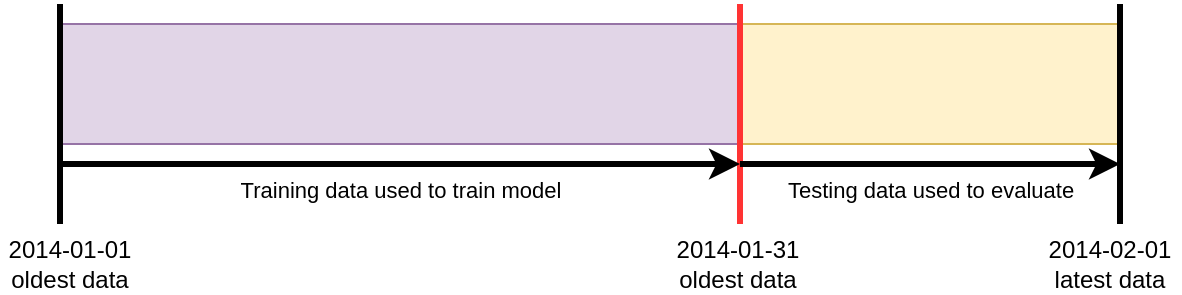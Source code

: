 <mxfile version="13.6.4" type="device"><diagram id="zVhBscHgXUAPuxUWBnT5" name="Page-1"><mxGraphModel dx="530" dy="432" grid="1" gridSize="10" guides="1" tooltips="1" connect="1" arrows="1" fold="1" page="1" pageScale="1" pageWidth="827" pageHeight="1169" math="0" shadow="0"><root><mxCell id="0"/><mxCell id="1" parent="0"/><mxCell id="jMDvaKYMUjZ8ehNSjJZH-12" value="" style="rounded=0;whiteSpace=wrap;html=1;fillColor=#fff2cc;strokeColor=#d6b656;" parent="1" vertex="1"><mxGeometry x="450" y="340" width="190" height="60" as="geometry"/></mxCell><mxCell id="jMDvaKYMUjZ8ehNSjJZH-2" value="" style="rounded=0;whiteSpace=wrap;html=1;fillColor=#e1d5e7;strokeColor=#9673a6;" parent="1" vertex="1"><mxGeometry x="110" y="340" width="340" height="60" as="geometry"/></mxCell><mxCell id="jMDvaKYMUjZ8ehNSjJZH-4" value="" style="endArrow=none;html=1;strokeWidth=3;" parent="1" edge="1"><mxGeometry width="50" height="50" relative="1" as="geometry"><mxPoint x="110" y="440" as="sourcePoint"/><mxPoint x="110" y="330" as="targetPoint"/></mxGeometry></mxCell><mxCell id="jMDvaKYMUjZ8ehNSjJZH-5" value="" style="endArrow=none;html=1;strokeWidth=3;strokeColor=#FF3333;" parent="1" edge="1"><mxGeometry width="50" height="50" relative="1" as="geometry"><mxPoint x="450" y="440" as="sourcePoint"/><mxPoint x="450" y="330" as="targetPoint"/></mxGeometry></mxCell><mxCell id="jMDvaKYMUjZ8ehNSjJZH-6" value="" style="endArrow=none;html=1;strokeWidth=3;" parent="1" edge="1"><mxGeometry width="50" height="50" relative="1" as="geometry"><mxPoint x="640" y="440" as="sourcePoint"/><mxPoint x="640" y="330" as="targetPoint"/></mxGeometry></mxCell><mxCell id="jMDvaKYMUjZ8ehNSjJZH-7" value="" style="endArrow=classic;html=1;strokeWidth=3;" parent="1" edge="1"><mxGeometry relative="1" as="geometry"><mxPoint x="110" y="410" as="sourcePoint"/><mxPoint x="450" y="410" as="targetPoint"/></mxGeometry></mxCell><mxCell id="jMDvaKYMUjZ8ehNSjJZH-8" value="Training data used to train model" style="edgeLabel;resizable=0;html=1;align=center;verticalAlign=top;labelPosition=center;verticalLabelPosition=bottom;" parent="jMDvaKYMUjZ8ehNSjJZH-7" connectable="0" vertex="1"><mxGeometry relative="1" as="geometry"/></mxCell><mxCell id="jMDvaKYMUjZ8ehNSjJZH-9" value="" style="endArrow=classic;html=1;strokeWidth=3;" parent="1" edge="1"><mxGeometry relative="1" as="geometry"><mxPoint x="450" y="410" as="sourcePoint"/><mxPoint x="640" y="410" as="targetPoint"/></mxGeometry></mxCell><mxCell id="jMDvaKYMUjZ8ehNSjJZH-10" value="Testing data used to evaluate" style="edgeLabel;resizable=0;html=1;align=center;verticalAlign=top;labelPosition=center;verticalLabelPosition=bottom;" parent="jMDvaKYMUjZ8ehNSjJZH-9" connectable="0" vertex="1"><mxGeometry relative="1" as="geometry"/></mxCell><mxCell id="jMDvaKYMUjZ8ehNSjJZH-11" value="2014-01-01&lt;br&gt;oldest data" style="text;html=1;strokeColor=none;fillColor=none;align=center;verticalAlign=middle;whiteSpace=wrap;rounded=0;" parent="1" vertex="1"><mxGeometry x="80" y="450" width="70" height="20" as="geometry"/></mxCell><mxCell id="jMDvaKYMUjZ8ehNSjJZH-13" value="2014-02-01&lt;br&gt;latest data" style="text;html=1;strokeColor=none;fillColor=none;align=center;verticalAlign=middle;whiteSpace=wrap;rounded=0;" parent="1" vertex="1"><mxGeometry x="600" y="450" width="70" height="20" as="geometry"/></mxCell><mxCell id="jMDvaKYMUjZ8ehNSjJZH-15" value="2014-01-31&lt;br&gt;oldest data" style="text;html=1;strokeColor=none;fillColor=none;align=center;verticalAlign=middle;whiteSpace=wrap;rounded=0;" parent="1" vertex="1"><mxGeometry x="414" y="450" width="70" height="20" as="geometry"/></mxCell></root></mxGraphModel></diagram></mxfile>